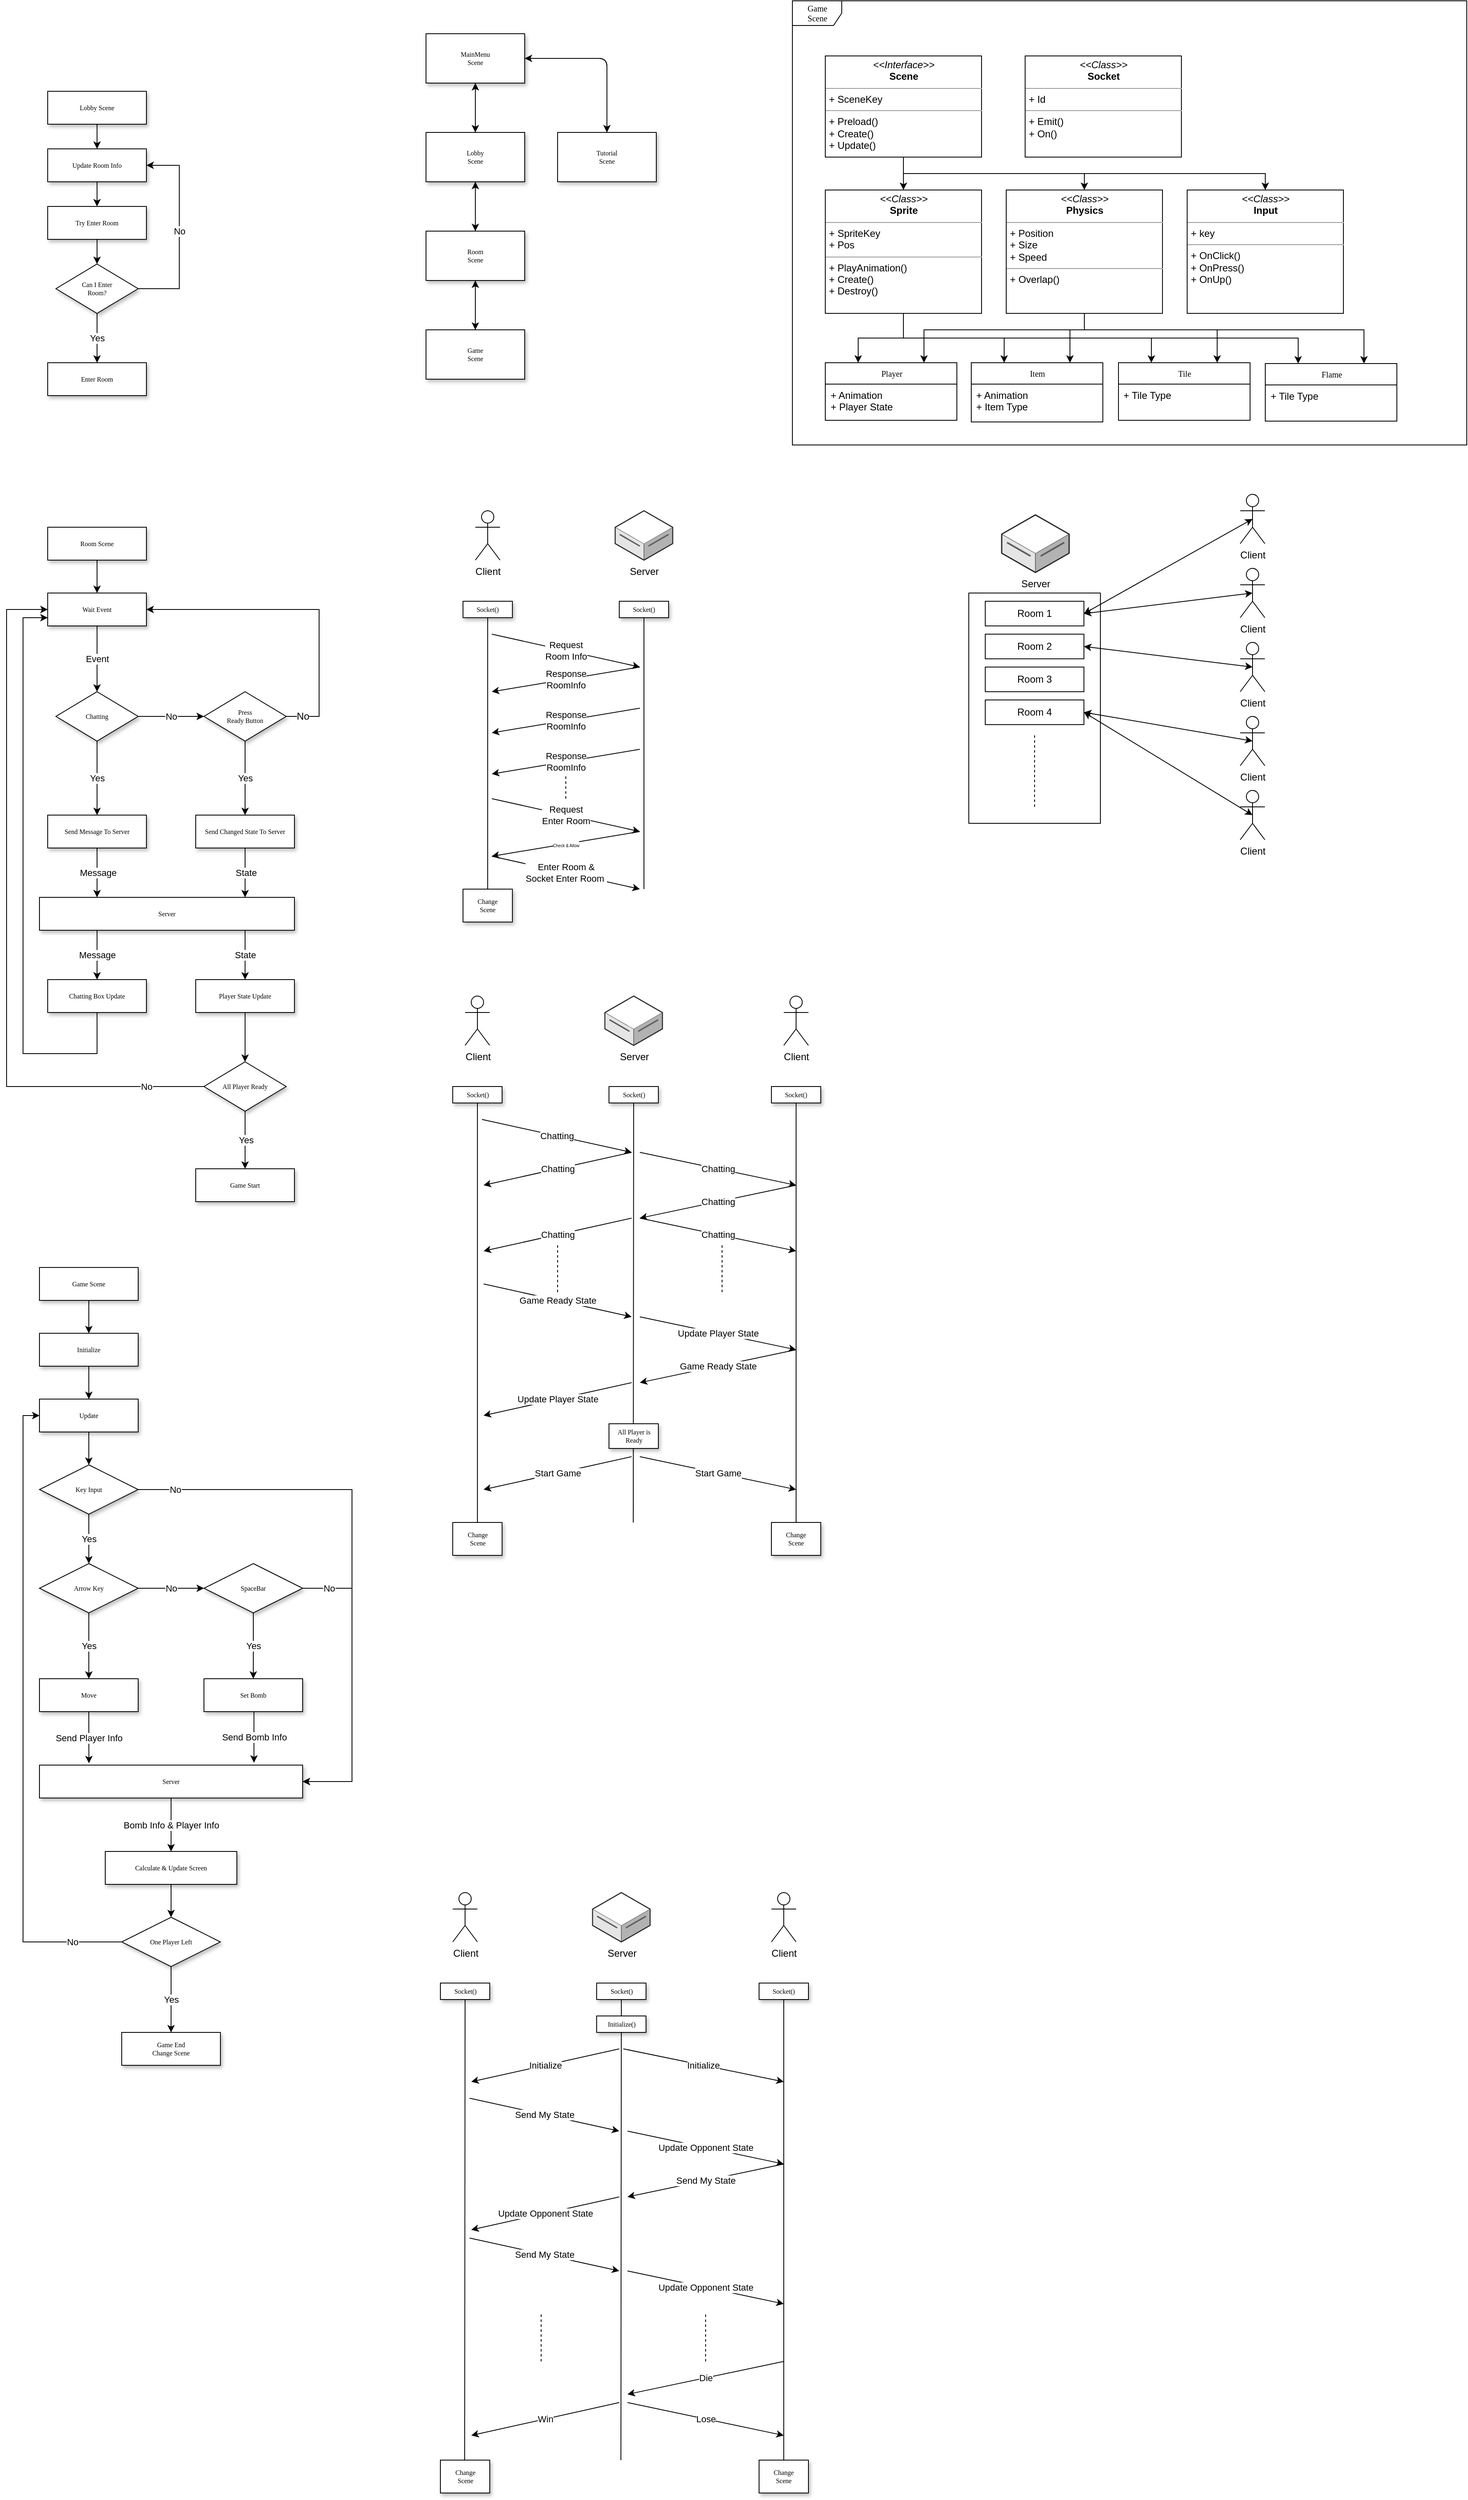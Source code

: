 <mxfile version="12.1.7" type="device" pages="1"><diagram name="Page-1" id="edf60f1a-56cd-e834-aa8a-f176f3a09ee4"><mxGraphModel dx="1422" dy="713" grid="1" gridSize="10" guides="1" tooltips="1" connect="1" arrows="1" fold="1" page="1" pageScale="1" pageWidth="1100" pageHeight="850" background="#ffffff" math="0" shadow="0"><root><mxCell id="0"/><mxCell id="1" parent="0"/><mxCell id="YIKqguiAP2mlgE9ifzZI-286" value="Message" style="edgeStyle=orthogonalEdgeStyle;rounded=0;orthogonalLoop=1;jettySize=auto;html=1;entryX=0.5;entryY=0;entryDx=0;entryDy=0;" edge="1" parent="1" source="YIKqguiAP2mlgE9ifzZI-259" target="YIKqguiAP2mlgE9ifzZI-284"><mxGeometry relative="1" as="geometry"><Array as="points"><mxPoint x="700" y="1190"/><mxPoint x="700" y="1190"/></Array></mxGeometry></mxCell><mxCell id="YIKqguiAP2mlgE9ifzZI-287" value="State" style="edgeStyle=orthogonalEdgeStyle;rounded=0;orthogonalLoop=1;jettySize=auto;html=1;entryX=0.5;entryY=0;entryDx=0;entryDy=0;" edge="1" parent="1" source="YIKqguiAP2mlgE9ifzZI-259" target="YIKqguiAP2mlgE9ifzZI-285"><mxGeometry relative="1" as="geometry"><Array as="points"><mxPoint x="880" y="1200"/><mxPoint x="880" y="1200"/></Array></mxGeometry></mxCell><mxCell id="YIKqguiAP2mlgE9ifzZI-259" value="Server" style="whiteSpace=wrap;html=1;rounded=0;shadow=1;labelBackgroundColor=none;strokeColor=#000000;strokeWidth=1;fillColor=#ffffff;fontFamily=Verdana;fontSize=8;fontColor=#000000;align=center;" vertex="1" parent="1"><mxGeometry x="630" y="1130" width="310" height="40" as="geometry"/></mxCell><mxCell id="YIKqguiAP2mlgE9ifzZI-223" style="edgeStyle=orthogonalEdgeStyle;rounded=0;orthogonalLoop=1;jettySize=auto;html=1;entryX=0.5;entryY=0;entryDx=0;entryDy=0;" edge="1" parent="1" source="YIKqguiAP2mlgE9ifzZI-207" target="YIKqguiAP2mlgE9ifzZI-209"><mxGeometry relative="1" as="geometry"/></mxCell><mxCell id="YIKqguiAP2mlgE9ifzZI-207" value="Lobby Scene" style="whiteSpace=wrap;html=1;rounded=0;shadow=1;labelBackgroundColor=none;strokeColor=#000000;strokeWidth=1;fillColor=#ffffff;fontFamily=Verdana;fontSize=8;fontColor=#000000;align=center;" vertex="1" parent="1"><mxGeometry x="640" y="150" width="120" height="40" as="geometry"/></mxCell><mxCell id="YIKqguiAP2mlgE9ifzZI-60" value="MainMenu&lt;br&gt;Scene" style="rounded=0;whiteSpace=wrap;html=1;shadow=1;labelBackgroundColor=none;strokeColor=#000000;strokeWidth=1;fillColor=#ffffff;fontFamily=Verdana;fontSize=8;fontColor=#000000;align=center;" vertex="1" parent="1"><mxGeometry x="1100" y="80" width="120" height="60" as="geometry"/></mxCell><mxCell id="YIKqguiAP2mlgE9ifzZI-73" value="" style="edgeStyle=orthogonalEdgeStyle;rounded=0;orthogonalLoop=1;jettySize=auto;html=1;" edge="1" parent="1"><mxGeometry relative="1" as="geometry"><mxPoint x="1160" y="200" as="sourcePoint"/><mxPoint x="1160" y="140" as="targetPoint"/></mxGeometry></mxCell><mxCell id="YIKqguiAP2mlgE9ifzZI-61" value="Lobby&lt;br&gt;Scene" style="rounded=0;whiteSpace=wrap;html=1;shadow=1;labelBackgroundColor=none;strokeColor=#000000;strokeWidth=1;fillColor=#ffffff;fontFamily=Verdana;fontSize=8;fontColor=#000000;align=center;" vertex="1" parent="1"><mxGeometry x="1100" y="200" width="120" height="60" as="geometry"/></mxCell><mxCell id="YIKqguiAP2mlgE9ifzZI-62" value="Tutorial&lt;br&gt;Scene" style="rounded=0;whiteSpace=wrap;html=1;shadow=1;labelBackgroundColor=none;strokeColor=#000000;strokeWidth=1;fillColor=#ffffff;fontFamily=Verdana;fontSize=8;fontColor=#000000;align=center;" vertex="1" parent="1"><mxGeometry x="1260" y="200" width="120" height="60" as="geometry"/></mxCell><mxCell id="YIKqguiAP2mlgE9ifzZI-63" value="Room&lt;br&gt;Scene" style="rounded=0;whiteSpace=wrap;html=1;shadow=1;labelBackgroundColor=none;strokeColor=#000000;strokeWidth=1;fillColor=#ffffff;fontFamily=Verdana;fontSize=8;fontColor=#000000;align=center;" vertex="1" parent="1"><mxGeometry x="1100" y="320" width="120" height="60" as="geometry"/></mxCell><mxCell id="YIKqguiAP2mlgE9ifzZI-64" value="Game&lt;br&gt;Scene" style="rounded=0;whiteSpace=wrap;html=1;shadow=1;labelBackgroundColor=none;strokeColor=#000000;strokeWidth=1;fillColor=#ffffff;fontFamily=Verdana;fontSize=8;fontColor=#000000;align=center;" vertex="1" parent="1"><mxGeometry x="1100" y="440" width="120" height="60" as="geometry"/></mxCell><mxCell id="YIKqguiAP2mlgE9ifzZI-65" value="" style="endArrow=classic;html=1;exitX=0.25;exitY=1;exitDx=0;exitDy=0;entryX=0.25;entryY=0;entryDx=0;entryDy=0;" edge="1" parent="1"><mxGeometry width="50" height="50" relative="1" as="geometry"><mxPoint x="1160" y="140" as="sourcePoint"/><mxPoint x="1160" y="200" as="targetPoint"/></mxGeometry></mxCell><mxCell id="YIKqguiAP2mlgE9ifzZI-66" value="" style="endArrow=classic;html=1;exitX=0.25;exitY=1;exitDx=0;exitDy=0;entryX=0.25;entryY=0;entryDx=0;entryDy=0;" edge="1" parent="1"><mxGeometry width="50" height="50" relative="1" as="geometry"><mxPoint x="1160" y="260" as="sourcePoint"/><mxPoint x="1160" y="320.0" as="targetPoint"/></mxGeometry></mxCell><mxCell id="YIKqguiAP2mlgE9ifzZI-67" value="" style="endArrow=classic;html=1;exitX=0.25;exitY=1;exitDx=0;exitDy=0;entryX=0.25;entryY=0;entryDx=0;entryDy=0;" edge="1" parent="1"><mxGeometry width="50" height="50" relative="1" as="geometry"><mxPoint x="1160" y="380.0" as="sourcePoint"/><mxPoint x="1160" y="440.0" as="targetPoint"/></mxGeometry></mxCell><mxCell id="YIKqguiAP2mlgE9ifzZI-69" value="" style="endArrow=classic;html=1;exitX=0.75;exitY=0;exitDx=0;exitDy=0;entryX=0.75;entryY=1;entryDx=0;entryDy=0;" edge="1" parent="1"><mxGeometry width="50" height="50" relative="1" as="geometry"><mxPoint x="1160" y="320.0" as="sourcePoint"/><mxPoint x="1160" y="260" as="targetPoint"/></mxGeometry></mxCell><mxCell id="YIKqguiAP2mlgE9ifzZI-70" value="" style="endArrow=classic;html=1;exitX=0.75;exitY=0;exitDx=0;exitDy=0;entryX=0.75;entryY=1;entryDx=0;entryDy=0;" edge="1" parent="1"><mxGeometry width="50" height="50" relative="1" as="geometry"><mxPoint x="1160" y="440.0" as="sourcePoint"/><mxPoint x="1160" y="380.0" as="targetPoint"/></mxGeometry></mxCell><mxCell id="YIKqguiAP2mlgE9ifzZI-71" value="" style="endArrow=classic;html=1;exitX=1;exitY=0.5;exitDx=0;exitDy=0;" edge="1" parent="1" source="YIKqguiAP2mlgE9ifzZI-60" target="YIKqguiAP2mlgE9ifzZI-62"><mxGeometry width="50" height="50" relative="1" as="geometry"><mxPoint x="1180" y="310" as="sourcePoint"/><mxPoint x="1180" y="370.0" as="targetPoint"/><Array as="points"><mxPoint x="1320" y="110"/></Array></mxGeometry></mxCell><mxCell id="YIKqguiAP2mlgE9ifzZI-72" value="" style="endArrow=classic;html=1;entryX=1;entryY=0.5;entryDx=0;entryDy=0;" edge="1" parent="1" source="YIKqguiAP2mlgE9ifzZI-62" target="YIKqguiAP2mlgE9ifzZI-60"><mxGeometry width="50" height="50" relative="1" as="geometry"><mxPoint x="1330" y="290" as="sourcePoint"/><mxPoint x="1330" y="350.0" as="targetPoint"/><Array as="points"><mxPoint x="1320" y="110"/></Array></mxGeometry></mxCell><mxCell id="YIKqguiAP2mlgE9ifzZI-74" value="Client" style="shape=umlActor;verticalLabelPosition=bottom;labelBackgroundColor=#ffffff;verticalAlign=top;html=1;outlineConnect=0;" vertex="1" parent="1"><mxGeometry x="1160" y="660" width="30" height="60" as="geometry"/></mxCell><mxCell id="YIKqguiAP2mlgE9ifzZI-80" value="Server" style="verticalLabelPosition=bottom;html=1;verticalAlign=top;strokeWidth=1;align=center;outlineConnect=0;dashed=0;outlineConnect=0;shape=mxgraph.aws3d.dataServer;fillColor=#ffffff;strokeColor=#5E5E5E;aspect=fixed;" vertex="1" parent="1"><mxGeometry x="1330" y="660" width="70" height="60" as="geometry"/></mxCell><mxCell id="YIKqguiAP2mlgE9ifzZI-82" value="Socket()" style="whiteSpace=wrap;html=1;rounded=0;shadow=1;labelBackgroundColor=none;strokeColor=#000000;strokeWidth=1;fillColor=#ffffff;fontFamily=Verdana;fontSize=8;fontColor=#000000;align=center;" vertex="1" parent="1"><mxGeometry x="1145" y="770" width="60" height="20" as="geometry"/></mxCell><mxCell id="YIKqguiAP2mlgE9ifzZI-83" value="Socket()" style="whiteSpace=wrap;html=1;rounded=0;shadow=1;labelBackgroundColor=none;strokeColor=#000000;strokeWidth=1;fillColor=#ffffff;fontFamily=Verdana;fontSize=8;fontColor=#000000;align=center;" vertex="1" parent="1"><mxGeometry x="1335" y="770" width="60" height="20" as="geometry"/></mxCell><mxCell id="YIKqguiAP2mlgE9ifzZI-85" value="" style="endArrow=none;html=1;entryX=0.5;entryY=1;entryDx=0;entryDy=0;" edge="1" parent="1" target="YIKqguiAP2mlgE9ifzZI-82"><mxGeometry width="50" height="50" relative="1" as="geometry"><mxPoint x="1175" y="1120" as="sourcePoint"/><mxPoint x="1280" y="880" as="targetPoint"/></mxGeometry></mxCell><mxCell id="YIKqguiAP2mlgE9ifzZI-86" value="" style="endArrow=none;html=1;entryX=0.5;entryY=1;entryDx=0;entryDy=0;" edge="1" parent="1" target="YIKqguiAP2mlgE9ifzZI-83"><mxGeometry width="50" height="50" relative="1" as="geometry"><mxPoint x="1365" y="1120" as="sourcePoint"/><mxPoint x="1185" y="800" as="targetPoint"/></mxGeometry></mxCell><mxCell id="YIKqguiAP2mlgE9ifzZI-88" value="Request&lt;br&gt;Room Info" style="endArrow=classic;html=1;" edge="1" parent="1"><mxGeometry width="50" height="50" relative="1" as="geometry"><mxPoint x="1180" y="810" as="sourcePoint"/><mxPoint x="1360" y="850" as="targetPoint"/></mxGeometry></mxCell><mxCell id="YIKqguiAP2mlgE9ifzZI-89" value="Response&lt;br&gt;RoomInfo" style="endArrow=classic;html=1;" edge="1" parent="1"><mxGeometry width="50" height="50" relative="1" as="geometry"><mxPoint x="1360" y="850" as="sourcePoint"/><mxPoint x="1180" y="880" as="targetPoint"/></mxGeometry></mxCell><mxCell id="YIKqguiAP2mlgE9ifzZI-90" value="Response&lt;br&gt;RoomInfo" style="endArrow=classic;html=1;" edge="1" parent="1"><mxGeometry width="50" height="50" relative="1" as="geometry"><mxPoint x="1360" y="900" as="sourcePoint"/><mxPoint x="1180" y="930" as="targetPoint"/></mxGeometry></mxCell><mxCell id="YIKqguiAP2mlgE9ifzZI-91" value="Response&lt;br&gt;RoomInfo" style="endArrow=classic;html=1;" edge="1" parent="1"><mxGeometry width="50" height="50" relative="1" as="geometry"><mxPoint x="1360" y="950" as="sourcePoint"/><mxPoint x="1180" y="980" as="targetPoint"/></mxGeometry></mxCell><mxCell id="YIKqguiAP2mlgE9ifzZI-92" value="Request&lt;br&gt;Enter Room" style="endArrow=classic;html=1;" edge="1" parent="1"><mxGeometry width="50" height="50" relative="1" as="geometry"><mxPoint x="1180" y="1010" as="sourcePoint"/><mxPoint x="1360" y="1050" as="targetPoint"/></mxGeometry></mxCell><mxCell id="YIKqguiAP2mlgE9ifzZI-93" value="&lt;font style=&quot;font-size: 5px&quot;&gt;Check &amp;amp; Allow&lt;br&gt;&lt;/font&gt;" style="endArrow=classic;html=1;" edge="1" parent="1"><mxGeometry width="50" height="50" relative="1" as="geometry"><mxPoint x="1360" y="1050" as="sourcePoint"/><mxPoint x="1180" y="1080" as="targetPoint"/></mxGeometry></mxCell><mxCell id="YIKqguiAP2mlgE9ifzZI-94" value="Change&lt;br&gt;Scene" style="whiteSpace=wrap;html=1;rounded=0;shadow=1;labelBackgroundColor=none;strokeColor=#000000;strokeWidth=1;fillColor=#ffffff;fontFamily=Verdana;fontSize=8;fontColor=#000000;align=center;" vertex="1" parent="1"><mxGeometry x="1145" y="1120" width="60" height="40" as="geometry"/></mxCell><mxCell id="YIKqguiAP2mlgE9ifzZI-95" value="Enter Room &amp;amp;&lt;br&gt;Socket Enter Room&amp;nbsp;" style="endArrow=classic;html=1;" edge="1" parent="1"><mxGeometry width="50" height="50" relative="1" as="geometry"><mxPoint x="1180" y="1080" as="sourcePoint"/><mxPoint x="1360" y="1120" as="targetPoint"/></mxGeometry></mxCell><mxCell id="YIKqguiAP2mlgE9ifzZI-96" value="Client" style="shape=umlActor;verticalLabelPosition=bottom;labelBackgroundColor=#ffffff;verticalAlign=top;html=1;outlineConnect=0;" vertex="1" parent="1"><mxGeometry x="1147.5" y="1250" width="30" height="60" as="geometry"/></mxCell><mxCell id="YIKqguiAP2mlgE9ifzZI-97" value="Server" style="verticalLabelPosition=bottom;html=1;verticalAlign=top;strokeWidth=1;align=center;outlineConnect=0;dashed=0;outlineConnect=0;shape=mxgraph.aws3d.dataServer;fillColor=#ffffff;strokeColor=#5E5E5E;aspect=fixed;" vertex="1" parent="1"><mxGeometry x="1317.5" y="1250" width="70" height="60" as="geometry"/></mxCell><mxCell id="YIKqguiAP2mlgE9ifzZI-98" value="Socket()" style="whiteSpace=wrap;html=1;rounded=0;shadow=1;labelBackgroundColor=none;strokeColor=#000000;strokeWidth=1;fillColor=#ffffff;fontFamily=Verdana;fontSize=8;fontColor=#000000;align=center;" vertex="1" parent="1"><mxGeometry x="1132.5" y="1360" width="60" height="20" as="geometry"/></mxCell><mxCell id="YIKqguiAP2mlgE9ifzZI-99" value="Socket()" style="whiteSpace=wrap;html=1;rounded=0;shadow=1;labelBackgroundColor=none;strokeColor=#000000;strokeWidth=1;fillColor=#ffffff;fontFamily=Verdana;fontSize=8;fontColor=#000000;align=center;" vertex="1" parent="1"><mxGeometry x="1322.5" y="1360" width="60" height="20" as="geometry"/></mxCell><mxCell id="YIKqguiAP2mlgE9ifzZI-100" value="" style="endArrow=none;html=1;entryX=0.5;entryY=1;entryDx=0;entryDy=0;exitX=0.5;exitY=0;exitDx=0;exitDy=0;" edge="1" parent="1" target="YIKqguiAP2mlgE9ifzZI-98" source="YIKqguiAP2mlgE9ifzZI-129"><mxGeometry width="50" height="50" relative="1" as="geometry"><mxPoint x="1162" y="1840" as="sourcePoint"/><mxPoint x="1267.5" y="1470" as="targetPoint"/></mxGeometry></mxCell><mxCell id="YIKqguiAP2mlgE9ifzZI-101" value="" style="endArrow=none;html=1;entryX=0.5;entryY=1;entryDx=0;entryDy=0;" edge="1" parent="1" target="YIKqguiAP2mlgE9ifzZI-99"><mxGeometry width="50" height="50" relative="1" as="geometry"><mxPoint x="1352" y="1890" as="sourcePoint"/><mxPoint x="1172.5" y="1390" as="targetPoint"/></mxGeometry></mxCell><mxCell id="YIKqguiAP2mlgE9ifzZI-102" value="Chatting" style="endArrow=classic;html=1;" edge="1" parent="1"><mxGeometry width="50" height="50" relative="1" as="geometry"><mxPoint x="1168" y="1400" as="sourcePoint"/><mxPoint x="1350" y="1440" as="targetPoint"/></mxGeometry></mxCell><mxCell id="YIKqguiAP2mlgE9ifzZI-103" value="Chatting" style="endArrow=classic;html=1;" edge="1" parent="1"><mxGeometry width="50" height="50" relative="1" as="geometry"><mxPoint x="1550" y="1480" as="sourcePoint"/><mxPoint x="1360" y="1520" as="targetPoint"/></mxGeometry></mxCell><mxCell id="YIKqguiAP2mlgE9ifzZI-110" value="Client" style="shape=umlActor;verticalLabelPosition=bottom;labelBackgroundColor=#ffffff;verticalAlign=top;html=1;outlineConnect=0;" vertex="1" parent="1"><mxGeometry x="1535" y="1250" width="30" height="60" as="geometry"/></mxCell><mxCell id="YIKqguiAP2mlgE9ifzZI-111" value="Socket()" style="whiteSpace=wrap;html=1;rounded=0;shadow=1;labelBackgroundColor=none;strokeColor=#000000;strokeWidth=1;fillColor=#ffffff;fontFamily=Verdana;fontSize=8;fontColor=#000000;align=center;" vertex="1" parent="1"><mxGeometry x="1520" y="1360" width="60" height="20" as="geometry"/></mxCell><mxCell id="YIKqguiAP2mlgE9ifzZI-112" value="" style="endArrow=none;html=1;entryX=0.5;entryY=1;entryDx=0;entryDy=0;exitX=0.5;exitY=0;exitDx=0;exitDy=0;" edge="1" target="YIKqguiAP2mlgE9ifzZI-111" parent="1" source="YIKqguiAP2mlgE9ifzZI-130"><mxGeometry width="50" height="50" relative="1" as="geometry"><mxPoint x="1550" y="1840" as="sourcePoint"/><mxPoint x="1655" y="1470" as="targetPoint"/></mxGeometry></mxCell><mxCell id="YIKqguiAP2mlgE9ifzZI-115" value="Chatting" style="endArrow=classic;html=1;" edge="1" parent="1"><mxGeometry width="50" height="50" relative="1" as="geometry"><mxPoint x="1360" y="1440" as="sourcePoint"/><mxPoint x="1550" y="1480" as="targetPoint"/></mxGeometry></mxCell><mxCell id="YIKqguiAP2mlgE9ifzZI-117" value="Chatting" style="endArrow=classic;html=1;" edge="1" parent="1"><mxGeometry width="50" height="50" relative="1" as="geometry"><mxPoint x="1360" y="1520" as="sourcePoint"/><mxPoint x="1550" y="1560" as="targetPoint"/></mxGeometry></mxCell><mxCell id="YIKqguiAP2mlgE9ifzZI-118" value="Chatting" style="endArrow=classic;html=1;" edge="1" parent="1"><mxGeometry width="50" height="50" relative="1" as="geometry"><mxPoint x="1350" y="1520" as="sourcePoint"/><mxPoint x="1170" y="1560" as="targetPoint"/></mxGeometry></mxCell><mxCell id="YIKqguiAP2mlgE9ifzZI-119" value="" style="endArrow=none;dashed=1;html=1;" edge="1" parent="1"><mxGeometry width="50" height="50" relative="1" as="geometry"><mxPoint x="1260" y="1610" as="sourcePoint"/><mxPoint x="1260" y="1550" as="targetPoint"/></mxGeometry></mxCell><mxCell id="YIKqguiAP2mlgE9ifzZI-120" value="" style="endArrow=none;dashed=1;html=1;" edge="1" parent="1"><mxGeometry width="50" height="50" relative="1" as="geometry"><mxPoint x="1460" y="1610" as="sourcePoint"/><mxPoint x="1460" y="1550" as="targetPoint"/></mxGeometry></mxCell><mxCell id="YIKqguiAP2mlgE9ifzZI-121" value="Game Ready State" style="endArrow=classic;html=1;" edge="1" parent="1"><mxGeometry width="50" height="50" relative="1" as="geometry"><mxPoint x="1170" y="1600" as="sourcePoint"/><mxPoint x="1350" y="1640" as="targetPoint"/></mxGeometry></mxCell><mxCell id="YIKqguiAP2mlgE9ifzZI-123" value="Chatting" style="endArrow=classic;html=1;" edge="1" parent="1"><mxGeometry width="50" height="50" relative="1" as="geometry"><mxPoint x="1350" y="1440" as="sourcePoint"/><mxPoint x="1170" y="1480" as="targetPoint"/></mxGeometry></mxCell><mxCell id="YIKqguiAP2mlgE9ifzZI-126" value="Update Player State" style="endArrow=classic;html=1;" edge="1" parent="1"><mxGeometry width="50" height="50" relative="1" as="geometry"><mxPoint x="1360" y="1640" as="sourcePoint"/><mxPoint x="1550" y="1680" as="targetPoint"/></mxGeometry></mxCell><mxCell id="YIKqguiAP2mlgE9ifzZI-127" value="Game Ready State" style="endArrow=classic;html=1;" edge="1" parent="1"><mxGeometry width="50" height="50" relative="1" as="geometry"><mxPoint x="1550" y="1680" as="sourcePoint"/><mxPoint x="1360" y="1720" as="targetPoint"/></mxGeometry></mxCell><mxCell id="YIKqguiAP2mlgE9ifzZI-128" value="Update Player State" style="endArrow=classic;html=1;" edge="1" parent="1"><mxGeometry width="50" height="50" relative="1" as="geometry"><mxPoint x="1350" y="1720" as="sourcePoint"/><mxPoint x="1170" y="1760" as="targetPoint"/></mxGeometry></mxCell><mxCell id="YIKqguiAP2mlgE9ifzZI-129" value="Change&lt;br&gt;Scene" style="whiteSpace=wrap;html=1;rounded=0;shadow=1;labelBackgroundColor=none;strokeColor=#000000;strokeWidth=1;fillColor=#ffffff;fontFamily=Verdana;fontSize=8;fontColor=#000000;align=center;" vertex="1" parent="1"><mxGeometry x="1132.5" y="1890" width="60" height="40" as="geometry"/></mxCell><mxCell id="YIKqguiAP2mlgE9ifzZI-130" value="Change&lt;br&gt;Scene" style="whiteSpace=wrap;html=1;rounded=0;shadow=1;labelBackgroundColor=none;strokeColor=#000000;strokeWidth=1;fillColor=#ffffff;fontFamily=Verdana;fontSize=8;fontColor=#000000;align=center;" vertex="1" parent="1"><mxGeometry x="1520" y="1890" width="60" height="40" as="geometry"/></mxCell><mxCell id="YIKqguiAP2mlgE9ifzZI-154" value="Client" style="shape=umlActor;verticalLabelPosition=bottom;labelBackgroundColor=#ffffff;verticalAlign=top;html=1;outlineConnect=0;" vertex="1" parent="1"><mxGeometry x="1132.5" y="2340" width="30" height="60" as="geometry"/></mxCell><mxCell id="YIKqguiAP2mlgE9ifzZI-155" value="Server" style="verticalLabelPosition=bottom;html=1;verticalAlign=top;strokeWidth=1;align=center;outlineConnect=0;dashed=0;outlineConnect=0;shape=mxgraph.aws3d.dataServer;fillColor=#ffffff;strokeColor=#5E5E5E;aspect=fixed;" vertex="1" parent="1"><mxGeometry x="1302.5" y="2340" width="70" height="60" as="geometry"/></mxCell><mxCell id="YIKqguiAP2mlgE9ifzZI-156" value="Socket()" style="whiteSpace=wrap;html=1;rounded=0;shadow=1;labelBackgroundColor=none;strokeColor=#000000;strokeWidth=1;fillColor=#ffffff;fontFamily=Verdana;fontSize=8;fontColor=#000000;align=center;" vertex="1" parent="1"><mxGeometry x="1117.5" y="2450" width="60" height="20" as="geometry"/></mxCell><mxCell id="YIKqguiAP2mlgE9ifzZI-157" value="Socket()" style="whiteSpace=wrap;html=1;rounded=0;shadow=1;labelBackgroundColor=none;strokeColor=#000000;strokeWidth=1;fillColor=#ffffff;fontFamily=Verdana;fontSize=8;fontColor=#000000;align=center;" vertex="1" parent="1"><mxGeometry x="1307.5" y="2450" width="60" height="20" as="geometry"/></mxCell><mxCell id="YIKqguiAP2mlgE9ifzZI-158" value="" style="endArrow=none;html=1;entryX=0.5;entryY=1;entryDx=0;entryDy=0;" edge="1" parent="1" target="YIKqguiAP2mlgE9ifzZI-156"><mxGeometry width="50" height="50" relative="1" as="geometry"><mxPoint x="1147" y="3030" as="sourcePoint"/><mxPoint x="1252.5" y="2660" as="targetPoint"/></mxGeometry></mxCell><mxCell id="YIKqguiAP2mlgE9ifzZI-159" value="" style="endArrow=none;html=1;entryX=0.5;entryY=1;entryDx=0;entryDy=0;" edge="1" parent="1" target="YIKqguiAP2mlgE9ifzZI-157"><mxGeometry width="50" height="50" relative="1" as="geometry"><mxPoint x="1337.0" y="3030" as="sourcePoint"/><mxPoint x="1157.5" y="2580" as="targetPoint"/></mxGeometry></mxCell><mxCell id="YIKqguiAP2mlgE9ifzZI-160" value="Send My State" style="endArrow=classic;html=1;" edge="1" parent="1"><mxGeometry width="50" height="50" relative="1" as="geometry"><mxPoint x="1153" y="2590" as="sourcePoint"/><mxPoint x="1335" y="2630" as="targetPoint"/></mxGeometry></mxCell><mxCell id="YIKqguiAP2mlgE9ifzZI-161" value="Die" style="endArrow=classic;html=1;" edge="1" parent="1"><mxGeometry width="50" height="50" relative="1" as="geometry"><mxPoint x="1535" y="2910" as="sourcePoint"/><mxPoint x="1345" y="2950" as="targetPoint"/></mxGeometry></mxCell><mxCell id="YIKqguiAP2mlgE9ifzZI-162" value="Client" style="shape=umlActor;verticalLabelPosition=bottom;labelBackgroundColor=#ffffff;verticalAlign=top;html=1;outlineConnect=0;" vertex="1" parent="1"><mxGeometry x="1520" y="2340" width="30" height="60" as="geometry"/></mxCell><mxCell id="YIKqguiAP2mlgE9ifzZI-163" value="Socket()" style="whiteSpace=wrap;html=1;rounded=0;shadow=1;labelBackgroundColor=none;strokeColor=#000000;strokeWidth=1;fillColor=#ffffff;fontFamily=Verdana;fontSize=8;fontColor=#000000;align=center;" vertex="1" parent="1"><mxGeometry x="1505" y="2450" width="60" height="20" as="geometry"/></mxCell><mxCell id="YIKqguiAP2mlgE9ifzZI-164" value="" style="endArrow=none;html=1;entryX=0.5;entryY=1;entryDx=0;entryDy=0;" edge="1" parent="1" target="YIKqguiAP2mlgE9ifzZI-163"><mxGeometry width="50" height="50" relative="1" as="geometry"><mxPoint x="1535" y="3030" as="sourcePoint"/><mxPoint x="1640" y="2660" as="targetPoint"/></mxGeometry></mxCell><mxCell id="YIKqguiAP2mlgE9ifzZI-165" value="Update Opponent State" style="endArrow=classic;html=1;" edge="1" parent="1"><mxGeometry width="50" height="50" relative="1" as="geometry"><mxPoint x="1345" y="2630" as="sourcePoint"/><mxPoint x="1535" y="2670" as="targetPoint"/></mxGeometry></mxCell><mxCell id="YIKqguiAP2mlgE9ifzZI-167" value="Update Opponent State" style="endArrow=classic;html=1;" edge="1" parent="1"><mxGeometry width="50" height="50" relative="1" as="geometry"><mxPoint x="1335" y="2710" as="sourcePoint"/><mxPoint x="1155" y="2750" as="targetPoint"/></mxGeometry></mxCell><mxCell id="YIKqguiAP2mlgE9ifzZI-175" value="Change&lt;br&gt;Scene" style="whiteSpace=wrap;html=1;rounded=0;shadow=1;labelBackgroundColor=none;strokeColor=#000000;strokeWidth=1;fillColor=#ffffff;fontFamily=Verdana;fontSize=8;fontColor=#000000;align=center;" vertex="1" parent="1"><mxGeometry x="1117.5" y="3030" width="60" height="40" as="geometry"/></mxCell><mxCell id="YIKqguiAP2mlgE9ifzZI-176" value="Change&lt;br&gt;Scene" style="whiteSpace=wrap;html=1;rounded=0;shadow=1;labelBackgroundColor=none;strokeColor=#000000;strokeWidth=1;fillColor=#ffffff;fontFamily=Verdana;fontSize=8;fontColor=#000000;align=center;" vertex="1" parent="1"><mxGeometry x="1505" y="3030" width="60" height="40" as="geometry"/></mxCell><mxCell id="YIKqguiAP2mlgE9ifzZI-177" value="Send My State" style="endArrow=classic;html=1;" edge="1" parent="1"><mxGeometry width="50" height="50" relative="1" as="geometry"><mxPoint x="1153" y="2760" as="sourcePoint"/><mxPoint x="1335" y="2800" as="targetPoint"/></mxGeometry></mxCell><mxCell id="YIKqguiAP2mlgE9ifzZI-178" value="Update Opponent State" style="endArrow=classic;html=1;" edge="1" parent="1"><mxGeometry width="50" height="50" relative="1" as="geometry"><mxPoint x="1345" y="2800" as="sourcePoint"/><mxPoint x="1535" y="2840" as="targetPoint"/></mxGeometry></mxCell><mxCell id="YIKqguiAP2mlgE9ifzZI-179" value="" style="endArrow=none;dashed=1;html=1;" edge="1" parent="1"><mxGeometry width="50" height="50" relative="1" as="geometry"><mxPoint x="1240" y="2910" as="sourcePoint"/><mxPoint x="1240" y="2850" as="targetPoint"/></mxGeometry></mxCell><mxCell id="YIKqguiAP2mlgE9ifzZI-180" value="" style="endArrow=none;dashed=1;html=1;" edge="1" parent="1"><mxGeometry width="50" height="50" relative="1" as="geometry"><mxPoint x="1440" y="2910" as="sourcePoint"/><mxPoint x="1440" y="2850" as="targetPoint"/></mxGeometry></mxCell><mxCell id="YIKqguiAP2mlgE9ifzZI-181" value="Win" style="endArrow=classic;html=1;" edge="1" parent="1"><mxGeometry width="50" height="50" relative="1" as="geometry"><mxPoint x="1335" y="2960" as="sourcePoint"/><mxPoint x="1155" y="3000" as="targetPoint"/></mxGeometry></mxCell><mxCell id="YIKqguiAP2mlgE9ifzZI-182" value="Lose" style="endArrow=classic;html=1;" edge="1" parent="1"><mxGeometry width="50" height="50" relative="1" as="geometry"><mxPoint x="1345" y="2960" as="sourcePoint"/><mxPoint x="1535" y="3000" as="targetPoint"/></mxGeometry></mxCell><mxCell id="YIKqguiAP2mlgE9ifzZI-183" value="Send My State" style="endArrow=classic;html=1;" edge="1" parent="1"><mxGeometry width="50" height="50" relative="1" as="geometry"><mxPoint x="1535" y="2670" as="sourcePoint"/><mxPoint x="1345" y="2710" as="targetPoint"/></mxGeometry></mxCell><mxCell id="YIKqguiAP2mlgE9ifzZI-184" value="Server" style="verticalLabelPosition=bottom;html=1;verticalAlign=top;strokeWidth=1;align=center;outlineConnect=0;dashed=0;outlineConnect=0;shape=mxgraph.aws3d.dataServer;fillColor=#ffffff;strokeColor=#5E5E5E;aspect=fixed;" vertex="1" parent="1"><mxGeometry x="1800" y="665" width="82" height="70" as="geometry"/></mxCell><mxCell id="YIKqguiAP2mlgE9ifzZI-186" value="" style="rounded=0;whiteSpace=wrap;html=1;" vertex="1" parent="1"><mxGeometry x="1760" y="760" width="160" height="280" as="geometry"/></mxCell><mxCell id="YIKqguiAP2mlgE9ifzZI-187" value="Room 1" style="rounded=0;whiteSpace=wrap;html=1;" vertex="1" parent="1"><mxGeometry x="1780" y="770" width="120" height="30" as="geometry"/></mxCell><mxCell id="YIKqguiAP2mlgE9ifzZI-188" value="Room 2" style="rounded=0;whiteSpace=wrap;html=1;" vertex="1" parent="1"><mxGeometry x="1780" y="810" width="120" height="30" as="geometry"/></mxCell><mxCell id="YIKqguiAP2mlgE9ifzZI-189" value="Room 3" style="rounded=0;whiteSpace=wrap;html=1;" vertex="1" parent="1"><mxGeometry x="1780" y="850" width="120" height="30" as="geometry"/></mxCell><mxCell id="YIKqguiAP2mlgE9ifzZI-190" value="Room 4" style="rounded=0;whiteSpace=wrap;html=1;" vertex="1" parent="1"><mxGeometry x="1780" y="890" width="120" height="30" as="geometry"/></mxCell><mxCell id="YIKqguiAP2mlgE9ifzZI-193" value="" style="endArrow=none;dashed=1;html=1;" edge="1" parent="1"><mxGeometry width="50" height="50" relative="1" as="geometry"><mxPoint x="1840" y="1020" as="sourcePoint"/><mxPoint x="1840" y="930" as="targetPoint"/></mxGeometry></mxCell><mxCell id="YIKqguiAP2mlgE9ifzZI-194" value="Client" style="shape=umlActor;verticalLabelPosition=bottom;labelBackgroundColor=#ffffff;verticalAlign=top;html=1;outlineConnect=0;" vertex="1" parent="1"><mxGeometry x="2090" y="640" width="30" height="60" as="geometry"/></mxCell><mxCell id="YIKqguiAP2mlgE9ifzZI-196" value="Client" style="shape=umlActor;verticalLabelPosition=bottom;labelBackgroundColor=#ffffff;verticalAlign=top;html=1;outlineConnect=0;" vertex="1" parent="1"><mxGeometry x="2090" y="730" width="30" height="60" as="geometry"/></mxCell><mxCell id="YIKqguiAP2mlgE9ifzZI-197" value="Client" style="shape=umlActor;verticalLabelPosition=bottom;labelBackgroundColor=#ffffff;verticalAlign=top;html=1;outlineConnect=0;" vertex="1" parent="1"><mxGeometry x="2090" y="820" width="30" height="60" as="geometry"/></mxCell><mxCell id="YIKqguiAP2mlgE9ifzZI-198" value="Client" style="shape=umlActor;verticalLabelPosition=bottom;labelBackgroundColor=#ffffff;verticalAlign=top;html=1;outlineConnect=0;" vertex="1" parent="1"><mxGeometry x="2090" y="910" width="30" height="60" as="geometry"/></mxCell><mxCell id="YIKqguiAP2mlgE9ifzZI-199" value="" style="endArrow=classic;startArrow=classic;html=1;entryX=0.5;entryY=0.5;entryDx=0;entryDy=0;entryPerimeter=0;exitX=1;exitY=0.5;exitDx=0;exitDy=0;" edge="1" parent="1" source="YIKqguiAP2mlgE9ifzZI-187" target="YIKqguiAP2mlgE9ifzZI-194"><mxGeometry width="50" height="50" relative="1" as="geometry"><mxPoint x="1950" y="800" as="sourcePoint"/><mxPoint x="2000" y="750" as="targetPoint"/></mxGeometry></mxCell><mxCell id="YIKqguiAP2mlgE9ifzZI-200" value="" style="endArrow=classic;startArrow=classic;html=1;entryX=0.5;entryY=0.5;entryDx=0;entryDy=0;entryPerimeter=0;exitX=1;exitY=0.5;exitDx=0;exitDy=0;" edge="1" parent="1" source="YIKqguiAP2mlgE9ifzZI-187" target="YIKqguiAP2mlgE9ifzZI-196"><mxGeometry width="50" height="50" relative="1" as="geometry"><mxPoint x="1910" y="795" as="sourcePoint"/><mxPoint x="2115" y="680" as="targetPoint"/></mxGeometry></mxCell><mxCell id="YIKqguiAP2mlgE9ifzZI-201" value="" style="endArrow=classic;startArrow=classic;html=1;entryX=0.5;entryY=0.5;entryDx=0;entryDy=0;entryPerimeter=0;exitX=1;exitY=0.5;exitDx=0;exitDy=0;" edge="1" parent="1" source="YIKqguiAP2mlgE9ifzZI-188" target="YIKqguiAP2mlgE9ifzZI-197"><mxGeometry width="50" height="50" relative="1" as="geometry"><mxPoint x="1920" y="805" as="sourcePoint"/><mxPoint x="2125" y="690" as="targetPoint"/></mxGeometry></mxCell><mxCell id="YIKqguiAP2mlgE9ifzZI-202" value="" style="endArrow=classic;startArrow=classic;html=1;entryX=0.5;entryY=0.5;entryDx=0;entryDy=0;entryPerimeter=0;exitX=1;exitY=0.5;exitDx=0;exitDy=0;" edge="1" parent="1" source="YIKqguiAP2mlgE9ifzZI-190" target="YIKqguiAP2mlgE9ifzZI-198"><mxGeometry width="50" height="50" relative="1" as="geometry"><mxPoint x="1930" y="815" as="sourcePoint"/><mxPoint x="2135" y="700" as="targetPoint"/></mxGeometry></mxCell><mxCell id="YIKqguiAP2mlgE9ifzZI-203" value="" style="endArrow=classic;startArrow=classic;html=1;exitX=1;exitY=0.5;exitDx=0;exitDy=0;entryX=0.5;entryY=0.5;entryDx=0;entryDy=0;entryPerimeter=0;" edge="1" parent="1" source="YIKqguiAP2mlgE9ifzZI-190" target="YIKqguiAP2mlgE9ifzZI-204"><mxGeometry width="50" height="50" relative="1" as="geometry"><mxPoint x="1940" y="825" as="sourcePoint"/><mxPoint x="2100" y="1090" as="targetPoint"/></mxGeometry></mxCell><mxCell id="YIKqguiAP2mlgE9ifzZI-204" value="Client" style="shape=umlActor;verticalLabelPosition=bottom;labelBackgroundColor=#ffffff;verticalAlign=top;html=1;outlineConnect=0;" vertex="1" parent="1"><mxGeometry x="2090" y="1000" width="30" height="60" as="geometry"/></mxCell><mxCell id="YIKqguiAP2mlgE9ifzZI-220" value="No" style="edgeStyle=orthogonalEdgeStyle;rounded=0;orthogonalLoop=1;jettySize=auto;html=1;entryX=1;entryY=0.5;entryDx=0;entryDy=0;" edge="1" parent="1" source="YIKqguiAP2mlgE9ifzZI-208" target="YIKqguiAP2mlgE9ifzZI-209"><mxGeometry relative="1" as="geometry"><Array as="points"><mxPoint x="800" y="390"/><mxPoint x="800" y="240"/></Array></mxGeometry></mxCell><mxCell id="YIKqguiAP2mlgE9ifzZI-222" value="Yes" style="edgeStyle=orthogonalEdgeStyle;rounded=0;orthogonalLoop=1;jettySize=auto;html=1;" edge="1" parent="1" source="YIKqguiAP2mlgE9ifzZI-208" target="YIKqguiAP2mlgE9ifzZI-221"><mxGeometry relative="1" as="geometry"/></mxCell><mxCell id="YIKqguiAP2mlgE9ifzZI-208" value="Can I Enter&lt;br&gt;Room?" style="rhombus;whiteSpace=wrap;html=1;rounded=0;shadow=1;labelBackgroundColor=none;strokeColor=#000000;strokeWidth=1;fillColor=#ffffff;fontFamily=Verdana;fontSize=8;fontColor=#000000;align=center;" vertex="1" parent="1"><mxGeometry x="650" y="360" width="100" height="60" as="geometry"/></mxCell><mxCell id="YIKqguiAP2mlgE9ifzZI-217" style="edgeStyle=orthogonalEdgeStyle;rounded=0;orthogonalLoop=1;jettySize=auto;html=1;entryX=0.5;entryY=0;entryDx=0;entryDy=0;" edge="1" parent="1" source="YIKqguiAP2mlgE9ifzZI-209" target="YIKqguiAP2mlgE9ifzZI-210"><mxGeometry relative="1" as="geometry"/></mxCell><mxCell id="YIKqguiAP2mlgE9ifzZI-209" value="Update Room Info" style="whiteSpace=wrap;html=1;rounded=0;shadow=1;labelBackgroundColor=none;strokeColor=#000000;strokeWidth=1;fillColor=#ffffff;fontFamily=Verdana;fontSize=8;fontColor=#000000;align=center;" vertex="1" parent="1"><mxGeometry x="640" y="220" width="120" height="40" as="geometry"/></mxCell><mxCell id="YIKqguiAP2mlgE9ifzZI-215" style="edgeStyle=orthogonalEdgeStyle;rounded=0;orthogonalLoop=1;jettySize=auto;html=1;" edge="1" parent="1" source="YIKqguiAP2mlgE9ifzZI-210" target="YIKqguiAP2mlgE9ifzZI-208"><mxGeometry relative="1" as="geometry"/></mxCell><mxCell id="YIKqguiAP2mlgE9ifzZI-210" value="Try Enter Room" style="whiteSpace=wrap;html=1;rounded=0;shadow=1;labelBackgroundColor=none;strokeColor=#000000;strokeWidth=1;fillColor=#ffffff;fontFamily=Verdana;fontSize=8;fontColor=#000000;align=center;" vertex="1" parent="1"><mxGeometry x="640" y="290" width="120" height="40" as="geometry"/></mxCell><mxCell id="YIKqguiAP2mlgE9ifzZI-221" value="Enter Room" style="whiteSpace=wrap;html=1;rounded=0;shadow=1;labelBackgroundColor=none;strokeColor=#000000;strokeWidth=1;fillColor=#ffffff;fontFamily=Verdana;fontSize=8;fontColor=#000000;align=center;" vertex="1" parent="1"><mxGeometry x="640" y="480" width="120" height="40" as="geometry"/></mxCell><mxCell id="YIKqguiAP2mlgE9ifzZI-299" style="edgeStyle=orthogonalEdgeStyle;rounded=0;orthogonalLoop=1;jettySize=auto;html=1;" edge="1" parent="1" source="YIKqguiAP2mlgE9ifzZI-225" target="YIKqguiAP2mlgE9ifzZI-296"><mxGeometry relative="1" as="geometry"/></mxCell><mxCell id="YIKqguiAP2mlgE9ifzZI-225" value="Room Scene" style="whiteSpace=wrap;html=1;rounded=0;shadow=1;labelBackgroundColor=none;strokeColor=#000000;strokeWidth=1;fillColor=#ffffff;fontFamily=Verdana;fontSize=8;fontColor=#000000;align=center;" vertex="1" parent="1"><mxGeometry x="640" y="680" width="120" height="40" as="geometry"/></mxCell><mxCell id="YIKqguiAP2mlgE9ifzZI-268" value="State" style="edgeStyle=orthogonalEdgeStyle;rounded=0;orthogonalLoop=1;jettySize=auto;html=1;" edge="1" parent="1" source="YIKqguiAP2mlgE9ifzZI-242"><mxGeometry relative="1" as="geometry"><mxPoint x="880" y="1130" as="targetPoint"/><Array as="points"/></mxGeometry></mxCell><mxCell id="YIKqguiAP2mlgE9ifzZI-242" value="Send Changed State To Server" style="whiteSpace=wrap;html=1;rounded=0;shadow=1;labelBackgroundColor=none;strokeColor=#000000;strokeWidth=1;fillColor=#ffffff;fontFamily=Verdana;fontSize=8;fontColor=#000000;align=center;" vertex="1" parent="1"><mxGeometry x="820" y="1030" width="120" height="40" as="geometry"/></mxCell><mxCell id="YIKqguiAP2mlgE9ifzZI-247" value="Initialize()" style="whiteSpace=wrap;html=1;rounded=0;shadow=1;labelBackgroundColor=none;strokeColor=#000000;strokeWidth=1;fillColor=#ffffff;fontFamily=Verdana;fontSize=8;fontColor=#000000;align=center;" vertex="1" parent="1"><mxGeometry x="1307.5" y="2490" width="60" height="20" as="geometry"/></mxCell><mxCell id="YIKqguiAP2mlgE9ifzZI-248" value="Initialize" style="endArrow=classic;html=1;" edge="1" parent="1"><mxGeometry width="50" height="50" relative="1" as="geometry"><mxPoint x="1335" y="2530" as="sourcePoint"/><mxPoint x="1155" y="2570" as="targetPoint"/></mxGeometry></mxCell><mxCell id="YIKqguiAP2mlgE9ifzZI-249" value="Initialize" style="endArrow=classic;html=1;" edge="1" parent="1"><mxGeometry width="50" height="50" relative="1" as="geometry"><mxPoint x="1340" y="2530" as="sourcePoint"/><mxPoint x="1535" y="2570" as="targetPoint"/></mxGeometry></mxCell><mxCell id="YIKqguiAP2mlgE9ifzZI-251" value="All Player is Ready" style="whiteSpace=wrap;html=1;rounded=0;shadow=1;labelBackgroundColor=none;strokeColor=#000000;strokeWidth=1;fillColor=#ffffff;fontFamily=Verdana;fontSize=8;fontColor=#000000;align=center;" vertex="1" parent="1"><mxGeometry x="1322.5" y="1770" width="60" height="30" as="geometry"/></mxCell><mxCell id="YIKqguiAP2mlgE9ifzZI-252" value="Start Game" style="endArrow=classic;html=1;" edge="1" parent="1"><mxGeometry width="50" height="50" relative="1" as="geometry"><mxPoint x="1350" y="1810" as="sourcePoint"/><mxPoint x="1170" y="1850" as="targetPoint"/></mxGeometry></mxCell><mxCell id="YIKqguiAP2mlgE9ifzZI-253" value="Start Game" style="endArrow=classic;html=1;" edge="1" parent="1"><mxGeometry width="50" height="50" relative="1" as="geometry"><mxPoint x="1360" y="1810" as="sourcePoint"/><mxPoint x="1550" y="1850" as="targetPoint"/></mxGeometry></mxCell><mxCell id="YIKqguiAP2mlgE9ifzZI-256" value="Yes" style="edgeStyle=orthogonalEdgeStyle;rounded=0;orthogonalLoop=1;jettySize=auto;html=1;entryX=0.5;entryY=0;entryDx=0;entryDy=0;" edge="1" parent="1" source="YIKqguiAP2mlgE9ifzZI-254" target="YIKqguiAP2mlgE9ifzZI-260"><mxGeometry relative="1" as="geometry"><mxPoint x="700" y="1010" as="targetPoint"/></mxGeometry></mxCell><mxCell id="YIKqguiAP2mlgE9ifzZI-257" value="No" style="edgeStyle=orthogonalEdgeStyle;rounded=0;orthogonalLoop=1;jettySize=auto;html=1;exitX=1;exitY=0.5;exitDx=0;exitDy=0;entryX=0;entryY=0.5;entryDx=0;entryDy=0;" edge="1" parent="1" source="YIKqguiAP2mlgE9ifzZI-254" target="YIKqguiAP2mlgE9ifzZI-255"><mxGeometry relative="1" as="geometry"/></mxCell><mxCell id="YIKqguiAP2mlgE9ifzZI-254" value="Chatting" style="rhombus;whiteSpace=wrap;html=1;rounded=0;shadow=1;labelBackgroundColor=none;strokeColor=#000000;strokeWidth=1;fillColor=#ffffff;fontFamily=Verdana;fontSize=8;fontColor=#000000;align=center;" vertex="1" parent="1"><mxGeometry x="650" y="880" width="100" height="60" as="geometry"/></mxCell><mxCell id="YIKqguiAP2mlgE9ifzZI-261" value="Yes" style="edgeStyle=orthogonalEdgeStyle;rounded=0;orthogonalLoop=1;jettySize=auto;html=1;entryX=0.5;entryY=0;entryDx=0;entryDy=0;" edge="1" parent="1" source="YIKqguiAP2mlgE9ifzZI-255" target="YIKqguiAP2mlgE9ifzZI-242"><mxGeometry relative="1" as="geometry"/></mxCell><mxCell id="YIKqguiAP2mlgE9ifzZI-270" value="" style="edgeStyle=orthogonalEdgeStyle;rounded=0;orthogonalLoop=1;jettySize=auto;html=1;entryX=1;entryY=0.5;entryDx=0;entryDy=0;" edge="1" parent="1" source="YIKqguiAP2mlgE9ifzZI-255" target="YIKqguiAP2mlgE9ifzZI-296"><mxGeometry relative="1" as="geometry"><mxPoint x="1010" y="910" as="targetPoint"/><Array as="points"><mxPoint x="970" y="910"/><mxPoint x="970" y="780"/></Array></mxGeometry></mxCell><mxCell id="YIKqguiAP2mlgE9ifzZI-271" value="No" style="text;html=1;resizable=0;points=[];align=center;verticalAlign=middle;labelBackgroundColor=#ffffff;" vertex="1" connectable="0" parent="YIKqguiAP2mlgE9ifzZI-270"><mxGeometry x="-0.271" y="-2" relative="1" as="geometry"><mxPoint x="-22" y="98.5" as="offset"/></mxGeometry></mxCell><mxCell id="YIKqguiAP2mlgE9ifzZI-255" value="Press&lt;br&gt;Ready Button" style="rhombus;whiteSpace=wrap;html=1;rounded=0;shadow=1;labelBackgroundColor=none;strokeColor=#000000;strokeWidth=1;fillColor=#ffffff;fontFamily=Verdana;fontSize=8;fontColor=#000000;align=center;" vertex="1" parent="1"><mxGeometry x="830" y="880" width="100" height="60" as="geometry"/></mxCell><mxCell id="YIKqguiAP2mlgE9ifzZI-263" value="Message" style="edgeStyle=orthogonalEdgeStyle;rounded=0;orthogonalLoop=1;jettySize=auto;html=1;" edge="1" parent="1" source="YIKqguiAP2mlgE9ifzZI-260"><mxGeometry relative="1" as="geometry"><mxPoint x="700" y="1130" as="targetPoint"/><Array as="points"/></mxGeometry></mxCell><mxCell id="YIKqguiAP2mlgE9ifzZI-260" value="Send Message To Server" style="whiteSpace=wrap;html=1;rounded=0;shadow=1;labelBackgroundColor=none;strokeColor=#000000;strokeWidth=1;fillColor=#ffffff;fontFamily=Verdana;fontSize=8;fontColor=#000000;align=center;" vertex="1" parent="1"><mxGeometry x="640" y="1030" width="120" height="40" as="geometry"/></mxCell><mxCell id="YIKqguiAP2mlgE9ifzZI-304" style="edgeStyle=orthogonalEdgeStyle;rounded=0;orthogonalLoop=1;jettySize=auto;html=1;entryX=0;entryY=0.75;entryDx=0;entryDy=0;" edge="1" parent="1" source="YIKqguiAP2mlgE9ifzZI-284" target="YIKqguiAP2mlgE9ifzZI-296"><mxGeometry relative="1" as="geometry"><Array as="points"><mxPoint x="700" y="1320"/><mxPoint x="610" y="1320"/><mxPoint x="610" y="790"/></Array></mxGeometry></mxCell><mxCell id="YIKqguiAP2mlgE9ifzZI-284" value="Chatting Box Update" style="whiteSpace=wrap;html=1;rounded=0;shadow=1;labelBackgroundColor=none;strokeColor=#000000;strokeWidth=1;fillColor=#ffffff;fontFamily=Verdana;fontSize=8;fontColor=#000000;align=center;" vertex="1" parent="1"><mxGeometry x="640" y="1230" width="120" height="40" as="geometry"/></mxCell><mxCell id="YIKqguiAP2mlgE9ifzZI-291" style="edgeStyle=orthogonalEdgeStyle;rounded=0;orthogonalLoop=1;jettySize=auto;html=1;entryX=0.5;entryY=0;entryDx=0;entryDy=0;" edge="1" parent="1" source="YIKqguiAP2mlgE9ifzZI-285" target="YIKqguiAP2mlgE9ifzZI-290"><mxGeometry relative="1" as="geometry"><Array as="points"><mxPoint x="880" y="1310"/><mxPoint x="880" y="1310"/></Array></mxGeometry></mxCell><mxCell id="YIKqguiAP2mlgE9ifzZI-285" value="Player State Update" style="whiteSpace=wrap;html=1;rounded=0;shadow=1;labelBackgroundColor=none;strokeColor=#000000;strokeWidth=1;fillColor=#ffffff;fontFamily=Verdana;fontSize=8;fontColor=#000000;align=center;" vertex="1" parent="1"><mxGeometry x="820" y="1230" width="120" height="40" as="geometry"/></mxCell><mxCell id="YIKqguiAP2mlgE9ifzZI-293" value="Yes" style="edgeStyle=orthogonalEdgeStyle;rounded=0;orthogonalLoop=1;jettySize=auto;html=1;" edge="1" parent="1" source="YIKqguiAP2mlgE9ifzZI-290"><mxGeometry relative="1" as="geometry"><mxPoint x="880" y="1460" as="targetPoint"/></mxGeometry></mxCell><mxCell id="YIKqguiAP2mlgE9ifzZI-295" value="No" style="edgeStyle=orthogonalEdgeStyle;rounded=0;orthogonalLoop=1;jettySize=auto;html=1;entryX=0;entryY=0.5;entryDx=0;entryDy=0;" edge="1" parent="1" source="YIKqguiAP2mlgE9ifzZI-290" target="YIKqguiAP2mlgE9ifzZI-296"><mxGeometry x="-0.839" relative="1" as="geometry"><mxPoint x="590" y="875" as="targetPoint"/><Array as="points"><mxPoint x="590" y="1360"/><mxPoint x="590" y="780"/></Array><mxPoint as="offset"/></mxGeometry></mxCell><mxCell id="YIKqguiAP2mlgE9ifzZI-290" value="All Player Ready" style="rhombus;whiteSpace=wrap;html=1;rounded=0;shadow=1;labelBackgroundColor=none;strokeColor=#000000;strokeWidth=1;fillColor=#ffffff;fontFamily=Verdana;fontSize=8;fontColor=#000000;align=center;" vertex="1" parent="1"><mxGeometry x="830" y="1330" width="100" height="60" as="geometry"/></mxCell><mxCell id="YIKqguiAP2mlgE9ifzZI-298" value="Event" style="edgeStyle=orthogonalEdgeStyle;rounded=0;orthogonalLoop=1;jettySize=auto;html=1;entryX=0.5;entryY=0;entryDx=0;entryDy=0;" edge="1" parent="1" source="YIKqguiAP2mlgE9ifzZI-296" target="YIKqguiAP2mlgE9ifzZI-254"><mxGeometry relative="1" as="geometry"/></mxCell><mxCell id="YIKqguiAP2mlgE9ifzZI-296" value="Wait Event" style="whiteSpace=wrap;html=1;rounded=0;shadow=1;labelBackgroundColor=none;strokeColor=#000000;strokeWidth=1;fillColor=#ffffff;fontFamily=Verdana;fontSize=8;fontColor=#000000;align=center;" vertex="1" parent="1"><mxGeometry x="640" y="760" width="120" height="40" as="geometry"/></mxCell><mxCell id="YIKqguiAP2mlgE9ifzZI-297" value="Game Start" style="whiteSpace=wrap;html=1;rounded=0;shadow=1;labelBackgroundColor=none;strokeColor=#000000;strokeWidth=1;fillColor=#ffffff;fontFamily=Verdana;fontSize=8;fontColor=#000000;align=center;" vertex="1" parent="1"><mxGeometry x="820" y="1460" width="120" height="40" as="geometry"/></mxCell><mxCell id="YIKqguiAP2mlgE9ifzZI-334" value="" style="edgeStyle=orthogonalEdgeStyle;rounded=0;orthogonalLoop=1;jettySize=auto;html=1;" edge="1" parent="1" source="YIKqguiAP2mlgE9ifzZI-311" target="YIKqguiAP2mlgE9ifzZI-333"><mxGeometry relative="1" as="geometry"/></mxCell><mxCell id="YIKqguiAP2mlgE9ifzZI-311" value="Game Scene" style="whiteSpace=wrap;html=1;rounded=0;shadow=1;labelBackgroundColor=none;strokeColor=#000000;strokeWidth=1;fillColor=#ffffff;fontFamily=Verdana;fontSize=8;fontColor=#000000;align=center;" vertex="1" parent="1"><mxGeometry x="630" y="1580" width="120" height="40" as="geometry"/></mxCell><mxCell id="YIKqguiAP2mlgE9ifzZI-378" style="edgeStyle=orthogonalEdgeStyle;rounded=0;orthogonalLoop=1;jettySize=auto;html=1;entryX=0.5;entryY=0;entryDx=0;entryDy=0;" edge="1" parent="1" source="YIKqguiAP2mlgE9ifzZI-333" target="YIKqguiAP2mlgE9ifzZI-339"><mxGeometry relative="1" as="geometry"/></mxCell><mxCell id="YIKqguiAP2mlgE9ifzZI-333" value="Initialize" style="whiteSpace=wrap;html=1;rounded=0;shadow=1;labelBackgroundColor=none;strokeColor=#000000;strokeWidth=1;fillColor=#ffffff;fontFamily=Verdana;fontSize=8;fontColor=#000000;align=center;" vertex="1" parent="1"><mxGeometry x="630" y="1660" width="120" height="40" as="geometry"/></mxCell><mxCell id="YIKqguiAP2mlgE9ifzZI-355" style="edgeStyle=orthogonalEdgeStyle;rounded=0;orthogonalLoop=1;jettySize=auto;html=1;entryX=0.5;entryY=0;entryDx=0;entryDy=0;" edge="1" parent="1" source="YIKqguiAP2mlgE9ifzZI-339" target="YIKqguiAP2mlgE9ifzZI-341"><mxGeometry relative="1" as="geometry"/></mxCell><mxCell id="YIKqguiAP2mlgE9ifzZI-339" value="Update" style="whiteSpace=wrap;html=1;rounded=0;shadow=1;labelBackgroundColor=none;strokeColor=#000000;strokeWidth=1;fillColor=#ffffff;fontFamily=Verdana;fontSize=8;fontColor=#000000;align=center;" vertex="1" parent="1"><mxGeometry x="630" y="1740" width="120" height="40" as="geometry"/></mxCell><mxCell id="YIKqguiAP2mlgE9ifzZI-343" value="Yes" style="edgeStyle=orthogonalEdgeStyle;rounded=0;orthogonalLoop=1;jettySize=auto;html=1;" edge="1" parent="1" source="YIKqguiAP2mlgE9ifzZI-341" target="YIKqguiAP2mlgE9ifzZI-342"><mxGeometry relative="1" as="geometry"/></mxCell><mxCell id="YIKqguiAP2mlgE9ifzZI-356" value="No" style="edgeStyle=orthogonalEdgeStyle;rounded=0;orthogonalLoop=1;jettySize=auto;html=1;entryX=1;entryY=0.5;entryDx=0;entryDy=0;" edge="1" parent="1" source="YIKqguiAP2mlgE9ifzZI-341" target="YIKqguiAP2mlgE9ifzZI-363"><mxGeometry x="-0.868" relative="1" as="geometry"><mxPoint x="1000" y="2240" as="targetPoint"/><Array as="points"><mxPoint x="1010" y="1850"/><mxPoint x="1010" y="2205"/></Array><mxPoint as="offset"/></mxGeometry></mxCell><mxCell id="YIKqguiAP2mlgE9ifzZI-341" value="Key Input" style="rhombus;whiteSpace=wrap;html=1;rounded=0;shadow=1;labelBackgroundColor=none;strokeColor=#000000;strokeWidth=1;fillColor=#ffffff;fontFamily=Verdana;fontSize=8;fontColor=#000000;align=center;" vertex="1" parent="1"><mxGeometry x="630" y="1820" width="120" height="60" as="geometry"/></mxCell><mxCell id="YIKqguiAP2mlgE9ifzZI-345" value="No" style="edgeStyle=orthogonalEdgeStyle;rounded=0;orthogonalLoop=1;jettySize=auto;html=1;" edge="1" parent="1" source="YIKqguiAP2mlgE9ifzZI-342" target="YIKqguiAP2mlgE9ifzZI-344"><mxGeometry relative="1" as="geometry"/></mxCell><mxCell id="YIKqguiAP2mlgE9ifzZI-347" value="Yes" style="edgeStyle=orthogonalEdgeStyle;rounded=0;orthogonalLoop=1;jettySize=auto;html=1;entryX=0.5;entryY=0;entryDx=0;entryDy=0;" edge="1" parent="1" source="YIKqguiAP2mlgE9ifzZI-342" target="YIKqguiAP2mlgE9ifzZI-348"><mxGeometry relative="1" as="geometry"><mxPoint x="690" y="2080" as="targetPoint"/></mxGeometry></mxCell><mxCell id="YIKqguiAP2mlgE9ifzZI-342" value="Arrow Key" style="rhombus;whiteSpace=wrap;html=1;rounded=0;shadow=1;labelBackgroundColor=none;strokeColor=#000000;strokeWidth=1;fillColor=#ffffff;fontFamily=Verdana;fontSize=8;fontColor=#000000;align=center;" vertex="1" parent="1"><mxGeometry x="630" y="1940" width="120" height="60" as="geometry"/></mxCell><mxCell id="YIKqguiAP2mlgE9ifzZI-350" value="Yes" style="edgeStyle=orthogonalEdgeStyle;rounded=0;orthogonalLoop=1;jettySize=auto;html=1;entryX=0.5;entryY=0;entryDx=0;entryDy=0;" edge="1" parent="1" source="YIKqguiAP2mlgE9ifzZI-344" target="YIKqguiAP2mlgE9ifzZI-349"><mxGeometry relative="1" as="geometry"/></mxCell><mxCell id="YIKqguiAP2mlgE9ifzZI-376" value="No" style="edgeStyle=orthogonalEdgeStyle;rounded=0;orthogonalLoop=1;jettySize=auto;html=1;entryX=1;entryY=0.5;entryDx=0;entryDy=0;" edge="1" parent="1" source="YIKqguiAP2mlgE9ifzZI-344" target="YIKqguiAP2mlgE9ifzZI-363"><mxGeometry x="-0.819" relative="1" as="geometry"><Array as="points"><mxPoint x="1010" y="1970"/><mxPoint x="1010" y="2205"/></Array><mxPoint as="offset"/></mxGeometry></mxCell><mxCell id="YIKqguiAP2mlgE9ifzZI-344" value="SpaceBar" style="rhombus;whiteSpace=wrap;html=1;rounded=0;shadow=1;labelBackgroundColor=none;strokeColor=#000000;strokeWidth=1;fillColor=#ffffff;fontFamily=Verdana;fontSize=8;fontColor=#000000;align=center;" vertex="1" parent="1"><mxGeometry x="830" y="1940" width="120" height="60" as="geometry"/></mxCell><mxCell id="YIKqguiAP2mlgE9ifzZI-352" value="Send Player Info" style="edgeStyle=orthogonalEdgeStyle;rounded=0;orthogonalLoop=1;jettySize=auto;html=1;entryX=0.188;entryY=-0.055;entryDx=0;entryDy=0;entryPerimeter=0;" edge="1" parent="1" source="YIKqguiAP2mlgE9ifzZI-348" target="YIKqguiAP2mlgE9ifzZI-363"><mxGeometry relative="1" as="geometry"><mxPoint x="690.034" y="2200.207" as="targetPoint"/></mxGeometry></mxCell><mxCell id="YIKqguiAP2mlgE9ifzZI-348" value="Move" style="whiteSpace=wrap;html=1;rounded=0;shadow=1;labelBackgroundColor=none;strokeColor=#000000;strokeWidth=1;fillColor=#ffffff;fontFamily=Verdana;fontSize=8;fontColor=#000000;align=center;" vertex="1" parent="1"><mxGeometry x="630" y="2080" width="120" height="40" as="geometry"/></mxCell><mxCell id="YIKqguiAP2mlgE9ifzZI-354" value="Send Bomb Info" style="edgeStyle=orthogonalEdgeStyle;rounded=0;orthogonalLoop=1;jettySize=auto;html=1;entryX=0.815;entryY=-0.072;entryDx=0;entryDy=0;entryPerimeter=0;" edge="1" parent="1" source="YIKqguiAP2mlgE9ifzZI-349" target="YIKqguiAP2mlgE9ifzZI-363"><mxGeometry relative="1" as="geometry"><mxPoint x="890" y="2200" as="targetPoint"/><Array as="points"><mxPoint x="890" y="2165"/></Array></mxGeometry></mxCell><mxCell id="YIKqguiAP2mlgE9ifzZI-349" value="Set Bomb" style="whiteSpace=wrap;html=1;rounded=0;shadow=1;labelBackgroundColor=none;strokeColor=#000000;strokeWidth=1;fillColor=#ffffff;fontFamily=Verdana;fontSize=8;fontColor=#000000;align=center;" vertex="1" parent="1"><mxGeometry x="830" y="2080" width="120" height="40" as="geometry"/></mxCell><mxCell id="YIKqguiAP2mlgE9ifzZI-369" value="Bomb Info &amp;amp; Player Info" style="edgeStyle=orthogonalEdgeStyle;rounded=0;orthogonalLoop=1;jettySize=auto;html=1;entryX=0.5;entryY=0;entryDx=0;entryDy=0;" edge="1" parent="1" source="YIKqguiAP2mlgE9ifzZI-363" target="YIKqguiAP2mlgE9ifzZI-365"><mxGeometry relative="1" as="geometry"/></mxCell><mxCell id="YIKqguiAP2mlgE9ifzZI-363" value="Server" style="whiteSpace=wrap;html=1;rounded=0;shadow=1;labelBackgroundColor=none;strokeColor=#000000;strokeWidth=1;fillColor=#ffffff;fontFamily=Verdana;fontSize=8;fontColor=#000000;align=center;" vertex="1" parent="1"><mxGeometry x="630" y="2185" width="320" height="40" as="geometry"/></mxCell><mxCell id="YIKqguiAP2mlgE9ifzZI-372" style="edgeStyle=orthogonalEdgeStyle;rounded=0;orthogonalLoop=1;jettySize=auto;html=1;entryX=0.5;entryY=0;entryDx=0;entryDy=0;" edge="1" parent="1" source="YIKqguiAP2mlgE9ifzZI-365" target="YIKqguiAP2mlgE9ifzZI-371"><mxGeometry relative="1" as="geometry"/></mxCell><mxCell id="YIKqguiAP2mlgE9ifzZI-365" value="Calculate &amp;amp; Update Screen" style="whiteSpace=wrap;html=1;rounded=0;shadow=1;labelBackgroundColor=none;strokeColor=#000000;strokeWidth=1;fillColor=#ffffff;fontFamily=Verdana;fontSize=8;fontColor=#000000;align=center;" vertex="1" parent="1"><mxGeometry x="710" y="2290" width="160" height="40" as="geometry"/></mxCell><mxCell id="YIKqguiAP2mlgE9ifzZI-373" value="Yes" style="edgeStyle=orthogonalEdgeStyle;rounded=0;orthogonalLoop=1;jettySize=auto;html=1;entryX=0.5;entryY=0;entryDx=0;entryDy=0;" edge="1" parent="1" source="YIKqguiAP2mlgE9ifzZI-371" target="YIKqguiAP2mlgE9ifzZI-379"><mxGeometry relative="1" as="geometry"><mxPoint x="790" y="2510" as="targetPoint"/></mxGeometry></mxCell><mxCell id="YIKqguiAP2mlgE9ifzZI-374" value="No" style="edgeStyle=orthogonalEdgeStyle;rounded=0;orthogonalLoop=1;jettySize=auto;html=1;entryX=0;entryY=0.5;entryDx=0;entryDy=0;" edge="1" parent="1" source="YIKqguiAP2mlgE9ifzZI-371" target="YIKqguiAP2mlgE9ifzZI-339"><mxGeometry x="-0.845" relative="1" as="geometry"><mxPoint x="550" y="2400" as="targetPoint"/><Array as="points"><mxPoint x="610" y="2400"/><mxPoint x="610" y="1760"/></Array><mxPoint as="offset"/></mxGeometry></mxCell><mxCell id="YIKqguiAP2mlgE9ifzZI-371" value="One Player Left" style="rhombus;whiteSpace=wrap;html=1;rounded=0;shadow=1;labelBackgroundColor=none;strokeColor=#000000;strokeWidth=1;fillColor=#ffffff;fontFamily=Verdana;fontSize=8;fontColor=#000000;align=center;" vertex="1" parent="1"><mxGeometry x="730" y="2370" width="120" height="60" as="geometry"/></mxCell><mxCell id="YIKqguiAP2mlgE9ifzZI-379" value="Game End&lt;br&gt;Change Scene" style="whiteSpace=wrap;html=1;rounded=0;shadow=1;labelBackgroundColor=none;strokeColor=#000000;strokeWidth=1;fillColor=#ffffff;fontFamily=Verdana;fontSize=8;fontColor=#000000;align=center;" vertex="1" parent="1"><mxGeometry x="730" y="2510" width="120" height="40" as="geometry"/></mxCell><mxCell id="YIKqguiAP2mlgE9ifzZI-380" value="Game&lt;br&gt;Scene" style="shape=umlFrame;whiteSpace=wrap;html=1;rounded=0;shadow=0;comic=0;labelBackgroundColor=none;strokeColor=#000000;strokeWidth=1;fillColor=#ffffff;fontFamily=Verdana;fontSize=10;fontColor=#000000;align=center;" vertex="1" parent="1"><mxGeometry x="1545.5" y="40" width="820" height="540" as="geometry"/></mxCell><mxCell id="YIKqguiAP2mlgE9ifzZI-381" style="edgeStyle=orthogonalEdgeStyle;rounded=0;orthogonalLoop=1;jettySize=auto;html=1;entryX=0.5;entryY=0;entryDx=0;entryDy=0;" edge="1" parent="1" source="YIKqguiAP2mlgE9ifzZI-384" target="YIKqguiAP2mlgE9ifzZI-389"><mxGeometry relative="1" as="geometry"/></mxCell><mxCell id="YIKqguiAP2mlgE9ifzZI-382" style="edgeStyle=orthogonalEdgeStyle;rounded=0;orthogonalLoop=1;jettySize=auto;html=1;entryX=0.5;entryY=0;entryDx=0;entryDy=0;" edge="1" parent="1" source="YIKqguiAP2mlgE9ifzZI-384" target="YIKqguiAP2mlgE9ifzZI-397"><mxGeometry relative="1" as="geometry"><Array as="points"><mxPoint x="1680.5" y="250"/><mxPoint x="1900.5" y="250"/></Array></mxGeometry></mxCell><mxCell id="YIKqguiAP2mlgE9ifzZI-383" style="edgeStyle=orthogonalEdgeStyle;rounded=0;orthogonalLoop=1;jettySize=auto;html=1;" edge="1" parent="1" source="YIKqguiAP2mlgE9ifzZI-384" target="YIKqguiAP2mlgE9ifzZI-398"><mxGeometry relative="1" as="geometry"><Array as="points"><mxPoint x="1680.5" y="250"/><mxPoint x="2120.5" y="250"/></Array></mxGeometry></mxCell><mxCell id="YIKqguiAP2mlgE9ifzZI-384" value="&lt;p style=&quot;margin: 0px ; margin-top: 4px ; text-align: center&quot;&gt;&lt;i&gt;&amp;lt;&amp;lt;Interface&amp;gt;&amp;gt;&lt;/i&gt;&lt;br&gt;&lt;b&gt;Scene&lt;/b&gt;&lt;/p&gt;&lt;hr size=&quot;1&quot;&gt;&lt;p style=&quot;margin: 0px ; margin-left: 4px&quot;&gt;+ SceneKey&amp;nbsp;&lt;/p&gt;&lt;hr size=&quot;1&quot;&gt;&lt;p style=&quot;margin: 0px ; margin-left: 4px&quot;&gt;&lt;span&gt;+ Preload()&lt;/span&gt;&lt;br&gt;&lt;/p&gt;&lt;p style=&quot;margin: 0px ; margin-left: 4px&quot;&gt;+ Create()&amp;nbsp;&lt;br&gt;+ Update()&amp;nbsp;&lt;/p&gt;" style="verticalAlign=top;align=left;overflow=fill;fontSize=12;fontFamily=Helvetica;html=1;rounded=0;shadow=0;comic=0;labelBackgroundColor=none;strokeColor=#000000;strokeWidth=1;fillColor=#ffffff;" vertex="1" parent="1"><mxGeometry x="1585.5" y="107" width="190" height="123" as="geometry"/></mxCell><mxCell id="YIKqguiAP2mlgE9ifzZI-385" style="edgeStyle=orthogonalEdgeStyle;rounded=0;orthogonalLoop=1;jettySize=auto;html=1;entryX=0.25;entryY=0;entryDx=0;entryDy=0;" edge="1" parent="1" source="YIKqguiAP2mlgE9ifzZI-389" target="YIKqguiAP2mlgE9ifzZI-391"><mxGeometry relative="1" as="geometry"><Array as="points"><mxPoint x="1680.5" y="450"/><mxPoint x="1625.5" y="450"/></Array></mxGeometry></mxCell><mxCell id="YIKqguiAP2mlgE9ifzZI-386" style="edgeStyle=orthogonalEdgeStyle;rounded=0;orthogonalLoop=1;jettySize=auto;html=1;entryX=0.25;entryY=0;entryDx=0;entryDy=0;" edge="1" parent="1" source="YIKqguiAP2mlgE9ifzZI-389" target="YIKqguiAP2mlgE9ifzZI-399"><mxGeometry relative="1" as="geometry"/></mxCell><mxCell id="YIKqguiAP2mlgE9ifzZI-387" style="edgeStyle=orthogonalEdgeStyle;rounded=0;orthogonalLoop=1;jettySize=auto;html=1;entryX=0.25;entryY=0;entryDx=0;entryDy=0;" edge="1" parent="1" source="YIKqguiAP2mlgE9ifzZI-389" target="YIKqguiAP2mlgE9ifzZI-401"><mxGeometry relative="1" as="geometry"><Array as="points"><mxPoint x="1680.5" y="450"/><mxPoint x="1982.5" y="450"/></Array></mxGeometry></mxCell><mxCell id="YIKqguiAP2mlgE9ifzZI-388" style="edgeStyle=orthogonalEdgeStyle;rounded=0;orthogonalLoop=1;jettySize=auto;html=1;entryX=0.25;entryY=0;entryDx=0;entryDy=0;" edge="1" parent="1" source="YIKqguiAP2mlgE9ifzZI-389" target="YIKqguiAP2mlgE9ifzZI-403"><mxGeometry relative="1" as="geometry"><Array as="points"><mxPoint x="1680.5" y="450"/><mxPoint x="2160.5" y="450"/></Array></mxGeometry></mxCell><mxCell id="YIKqguiAP2mlgE9ifzZI-389" value="&lt;p style=&quot;margin: 0px ; margin-top: 4px ; text-align: center&quot;&gt;&lt;i&gt;&amp;lt;&amp;lt;Class&amp;gt;&amp;gt;&lt;/i&gt;&lt;br&gt;&lt;b&gt;Sprite&lt;/b&gt;&lt;/p&gt;&lt;hr size=&quot;1&quot;&gt;&lt;p style=&quot;margin: 0px ; margin-left: 4px&quot;&gt;+ SpriteKey&lt;/p&gt;&lt;p style=&quot;margin: 0px ; margin-left: 4px&quot;&gt;+ Pos&lt;/p&gt;&lt;hr size=&quot;1&quot;&gt;&lt;p style=&quot;margin: 0px ; margin-left: 4px&quot;&gt;&lt;span&gt;+ PlayAnimation()&lt;/span&gt;&lt;br&gt;&lt;/p&gt;&lt;p style=&quot;margin: 0px ; margin-left: 4px&quot;&gt;&lt;span&gt;+ Create()&lt;/span&gt;&lt;/p&gt;&lt;p style=&quot;margin: 0px ; margin-left: 4px&quot;&gt;&lt;span&gt;+ Destroy()&lt;/span&gt;&lt;/p&gt;" style="verticalAlign=top;align=left;overflow=fill;fontSize=12;fontFamily=Helvetica;html=1;rounded=0;shadow=0;comic=0;labelBackgroundColor=none;strokeColor=#000000;strokeWidth=1;fillColor=#ffffff;" vertex="1" parent="1"><mxGeometry x="1585.5" y="270" width="190" height="150" as="geometry"/></mxCell><mxCell id="YIKqguiAP2mlgE9ifzZI-390" value="&lt;p style=&quot;margin: 0px ; margin-top: 4px ; text-align: center&quot;&gt;&lt;i&gt;&amp;lt;&amp;lt;Class&amp;gt;&amp;gt;&lt;/i&gt;&lt;br&gt;&lt;b&gt;Socket&lt;/b&gt;&lt;/p&gt;&lt;hr size=&quot;1&quot;&gt;&lt;p style=&quot;margin: 0px ; margin-left: 4px&quot;&gt;+ Id&lt;br&gt;&lt;/p&gt;&lt;hr size=&quot;1&quot;&gt;&lt;p style=&quot;margin: 0px ; margin-left: 4px&quot;&gt;+ Emit()&lt;br&gt;+ On()&lt;/p&gt;" style="verticalAlign=top;align=left;overflow=fill;fontSize=12;fontFamily=Helvetica;html=1;rounded=0;shadow=0;comic=0;labelBackgroundColor=none;strokeColor=#000000;strokeWidth=1;fillColor=#ffffff;" vertex="1" parent="1"><mxGeometry x="1828.5" y="107" width="190" height="123" as="geometry"/></mxCell><mxCell id="YIKqguiAP2mlgE9ifzZI-391" value="Player" style="swimlane;html=1;fontStyle=0;childLayout=stackLayout;horizontal=1;startSize=26;fillColor=none;horizontalStack=0;resizeParent=1;resizeLast=0;collapsible=1;marginBottom=0;swimlaneFillColor=#ffffff;rounded=0;shadow=0;comic=0;labelBackgroundColor=none;strokeColor=#000000;strokeWidth=1;fontFamily=Verdana;fontSize=10;fontColor=#000000;align=center;" vertex="1" parent="1"><mxGeometry x="1585.5" y="480" width="160" height="70" as="geometry"/></mxCell><mxCell id="YIKqguiAP2mlgE9ifzZI-392" value="+ Animation&lt;br&gt;+ Player State" style="text;html=1;strokeColor=none;fillColor=none;align=left;verticalAlign=top;spacingLeft=4;spacingRight=4;whiteSpace=wrap;overflow=hidden;rotatable=0;points=[[0,0.5],[1,0.5]];portConstraint=eastwest;" vertex="1" parent="YIKqguiAP2mlgE9ifzZI-391"><mxGeometry y="26" width="160" height="44" as="geometry"/></mxCell><mxCell id="YIKqguiAP2mlgE9ifzZI-393" style="edgeStyle=orthogonalEdgeStyle;rounded=0;orthogonalLoop=1;jettySize=auto;html=1;entryX=0.75;entryY=0;entryDx=0;entryDy=0;" edge="1" parent="1" source="YIKqguiAP2mlgE9ifzZI-397" target="YIKqguiAP2mlgE9ifzZI-391"><mxGeometry relative="1" as="geometry"><Array as="points"><mxPoint x="1900.5" y="440"/><mxPoint x="1705.5" y="440"/></Array></mxGeometry></mxCell><mxCell id="YIKqguiAP2mlgE9ifzZI-394" style="edgeStyle=orthogonalEdgeStyle;rounded=0;orthogonalLoop=1;jettySize=auto;html=1;entryX=0.75;entryY=0;entryDx=0;entryDy=0;" edge="1" parent="1" source="YIKqguiAP2mlgE9ifzZI-397" target="YIKqguiAP2mlgE9ifzZI-399"><mxGeometry relative="1" as="geometry"><Array as="points"><mxPoint x="1900.5" y="440"/><mxPoint x="1883.5" y="440"/></Array></mxGeometry></mxCell><mxCell id="YIKqguiAP2mlgE9ifzZI-395" style="edgeStyle=orthogonalEdgeStyle;rounded=0;orthogonalLoop=1;jettySize=auto;html=1;entryX=0.75;entryY=0;entryDx=0;entryDy=0;" edge="1" parent="1" source="YIKqguiAP2mlgE9ifzZI-397" target="YIKqguiAP2mlgE9ifzZI-401"><mxGeometry relative="1" as="geometry"><Array as="points"><mxPoint x="1900.5" y="440"/><mxPoint x="2062.5" y="440"/></Array></mxGeometry></mxCell><mxCell id="YIKqguiAP2mlgE9ifzZI-396" style="edgeStyle=orthogonalEdgeStyle;rounded=0;orthogonalLoop=1;jettySize=auto;html=1;entryX=0.75;entryY=0;entryDx=0;entryDy=0;" edge="1" parent="1" source="YIKqguiAP2mlgE9ifzZI-397" target="YIKqguiAP2mlgE9ifzZI-403"><mxGeometry relative="1" as="geometry"><Array as="points"><mxPoint x="1900.5" y="440"/><mxPoint x="2240.5" y="440"/></Array></mxGeometry></mxCell><mxCell id="YIKqguiAP2mlgE9ifzZI-397" value="&lt;p style=&quot;margin: 0px ; margin-top: 4px ; text-align: center&quot;&gt;&lt;i&gt;&amp;lt;&amp;lt;Class&amp;gt;&amp;gt;&lt;/i&gt;&lt;br&gt;&lt;b&gt;Physics&lt;/b&gt;&lt;/p&gt;&lt;hr size=&quot;1&quot;&gt;&lt;p style=&quot;margin: 0px ; margin-left: 4px&quot;&gt;+ Position&lt;/p&gt;&lt;p style=&quot;margin: 0px ; margin-left: 4px&quot;&gt;+ Size&lt;/p&gt;&lt;p style=&quot;margin: 0px ; margin-left: 4px&quot;&gt;+ Speed&lt;/p&gt;&lt;hr size=&quot;1&quot;&gt;&lt;p style=&quot;margin: 0px ; margin-left: 4px&quot;&gt;+ Overlap()&lt;br&gt;&lt;br&gt;&lt;/p&gt;" style="verticalAlign=top;align=left;overflow=fill;fontSize=12;fontFamily=Helvetica;html=1;rounded=0;shadow=0;comic=0;labelBackgroundColor=none;strokeColor=#000000;strokeWidth=1;fillColor=#ffffff;" vertex="1" parent="1"><mxGeometry x="1805.5" y="270" width="190" height="150" as="geometry"/></mxCell><mxCell id="YIKqguiAP2mlgE9ifzZI-398" value="&lt;p style=&quot;margin: 0px ; margin-top: 4px ; text-align: center&quot;&gt;&lt;i&gt;&amp;lt;&amp;lt;&lt;/i&gt;&lt;i&gt;Class&lt;/i&gt;&lt;i&gt;&amp;gt;&amp;gt;&lt;/i&gt;&lt;br&gt;&lt;b&gt;Input&lt;/b&gt;&lt;/p&gt;&lt;hr size=&quot;1&quot;&gt;&lt;p style=&quot;margin: 0px ; margin-left: 4px&quot;&gt;+ key&lt;/p&gt;&lt;hr size=&quot;1&quot;&gt;&lt;p style=&quot;margin: 0px ; margin-left: 4px&quot;&gt;+ OnClick()&lt;/p&gt;&lt;p style=&quot;margin: 0px ; margin-left: 4px&quot;&gt;+ OnPress()&lt;/p&gt;&lt;p style=&quot;margin: 0px ; margin-left: 4px&quot;&gt;+ OnUp()&lt;/p&gt;&lt;p style=&quot;margin: 0px ; margin-left: 4px&quot;&gt;&lt;br&gt;&lt;/p&gt;" style="verticalAlign=top;align=left;overflow=fill;fontSize=12;fontFamily=Helvetica;html=1;rounded=0;shadow=0;comic=0;labelBackgroundColor=none;strokeColor=#000000;strokeWidth=1;fillColor=#ffffff;" vertex="1" parent="1"><mxGeometry x="2025.5" y="270" width="190" height="150" as="geometry"/></mxCell><mxCell id="YIKqguiAP2mlgE9ifzZI-399" value="Item" style="swimlane;html=1;fontStyle=0;childLayout=stackLayout;horizontal=1;startSize=26;fillColor=none;horizontalStack=0;resizeParent=1;resizeLast=0;collapsible=1;marginBottom=0;swimlaneFillColor=#ffffff;rounded=0;shadow=0;comic=0;labelBackgroundColor=none;strokeColor=#000000;strokeWidth=1;fontFamily=Verdana;fontSize=10;fontColor=#000000;align=center;" vertex="1" parent="1"><mxGeometry x="1763" y="480" width="160" height="72" as="geometry"/></mxCell><mxCell id="YIKqguiAP2mlgE9ifzZI-400" value="+ Animation&lt;br&gt;+ Item Type" style="text;html=1;strokeColor=none;fillColor=none;align=left;verticalAlign=top;spacingLeft=4;spacingRight=4;whiteSpace=wrap;overflow=hidden;rotatable=0;points=[[0,0.5],[1,0.5]];portConstraint=eastwest;" vertex="1" parent="YIKqguiAP2mlgE9ifzZI-399"><mxGeometry y="26" width="160" height="44" as="geometry"/></mxCell><mxCell id="YIKqguiAP2mlgE9ifzZI-401" value="Tile" style="swimlane;html=1;fontStyle=0;childLayout=stackLayout;horizontal=1;startSize=26;fillColor=none;horizontalStack=0;resizeParent=1;resizeLast=0;collapsible=1;marginBottom=0;swimlaneFillColor=#ffffff;rounded=0;shadow=0;comic=0;labelBackgroundColor=none;strokeColor=#000000;strokeWidth=1;fontFamily=Verdana;fontSize=10;fontColor=#000000;align=center;" vertex="1" parent="1"><mxGeometry x="1942" y="480" width="160" height="70" as="geometry"/></mxCell><mxCell id="YIKqguiAP2mlgE9ifzZI-402" value="+ Tile Type&lt;br&gt;" style="text;html=1;strokeColor=none;fillColor=none;align=left;verticalAlign=top;spacingLeft=4;spacingRight=4;whiteSpace=wrap;overflow=hidden;rotatable=0;points=[[0,0.5],[1,0.5]];portConstraint=eastwest;" vertex="1" parent="YIKqguiAP2mlgE9ifzZI-401"><mxGeometry y="26" width="160" height="44" as="geometry"/></mxCell><mxCell id="YIKqguiAP2mlgE9ifzZI-403" value="Flame" style="swimlane;html=1;fontStyle=0;childLayout=stackLayout;horizontal=1;startSize=26;fillColor=none;horizontalStack=0;resizeParent=1;resizeLast=0;collapsible=1;marginBottom=0;swimlaneFillColor=#ffffff;rounded=0;shadow=0;comic=0;labelBackgroundColor=none;strokeColor=#000000;strokeWidth=1;fontFamily=Verdana;fontSize=10;fontColor=#000000;align=center;" vertex="1" parent="1"><mxGeometry x="2120.5" y="481" width="160" height="70" as="geometry"/></mxCell><mxCell id="YIKqguiAP2mlgE9ifzZI-404" value="+ Tile Type&lt;br&gt;" style="text;html=1;strokeColor=none;fillColor=none;align=left;verticalAlign=top;spacingLeft=4;spacingRight=4;whiteSpace=wrap;overflow=hidden;rotatable=0;points=[[0,0.5],[1,0.5]];portConstraint=eastwest;" vertex="1" parent="YIKqguiAP2mlgE9ifzZI-403"><mxGeometry y="26" width="160" height="44" as="geometry"/></mxCell><mxCell id="YIKqguiAP2mlgE9ifzZI-405" value="" style="endArrow=none;dashed=1;html=1;" edge="1" parent="1"><mxGeometry width="50" height="50" relative="1" as="geometry"><mxPoint x="1270" y="1010" as="sourcePoint"/><mxPoint x="1270" y="980" as="targetPoint"/></mxGeometry></mxCell></root></mxGraphModel></diagram></mxfile>